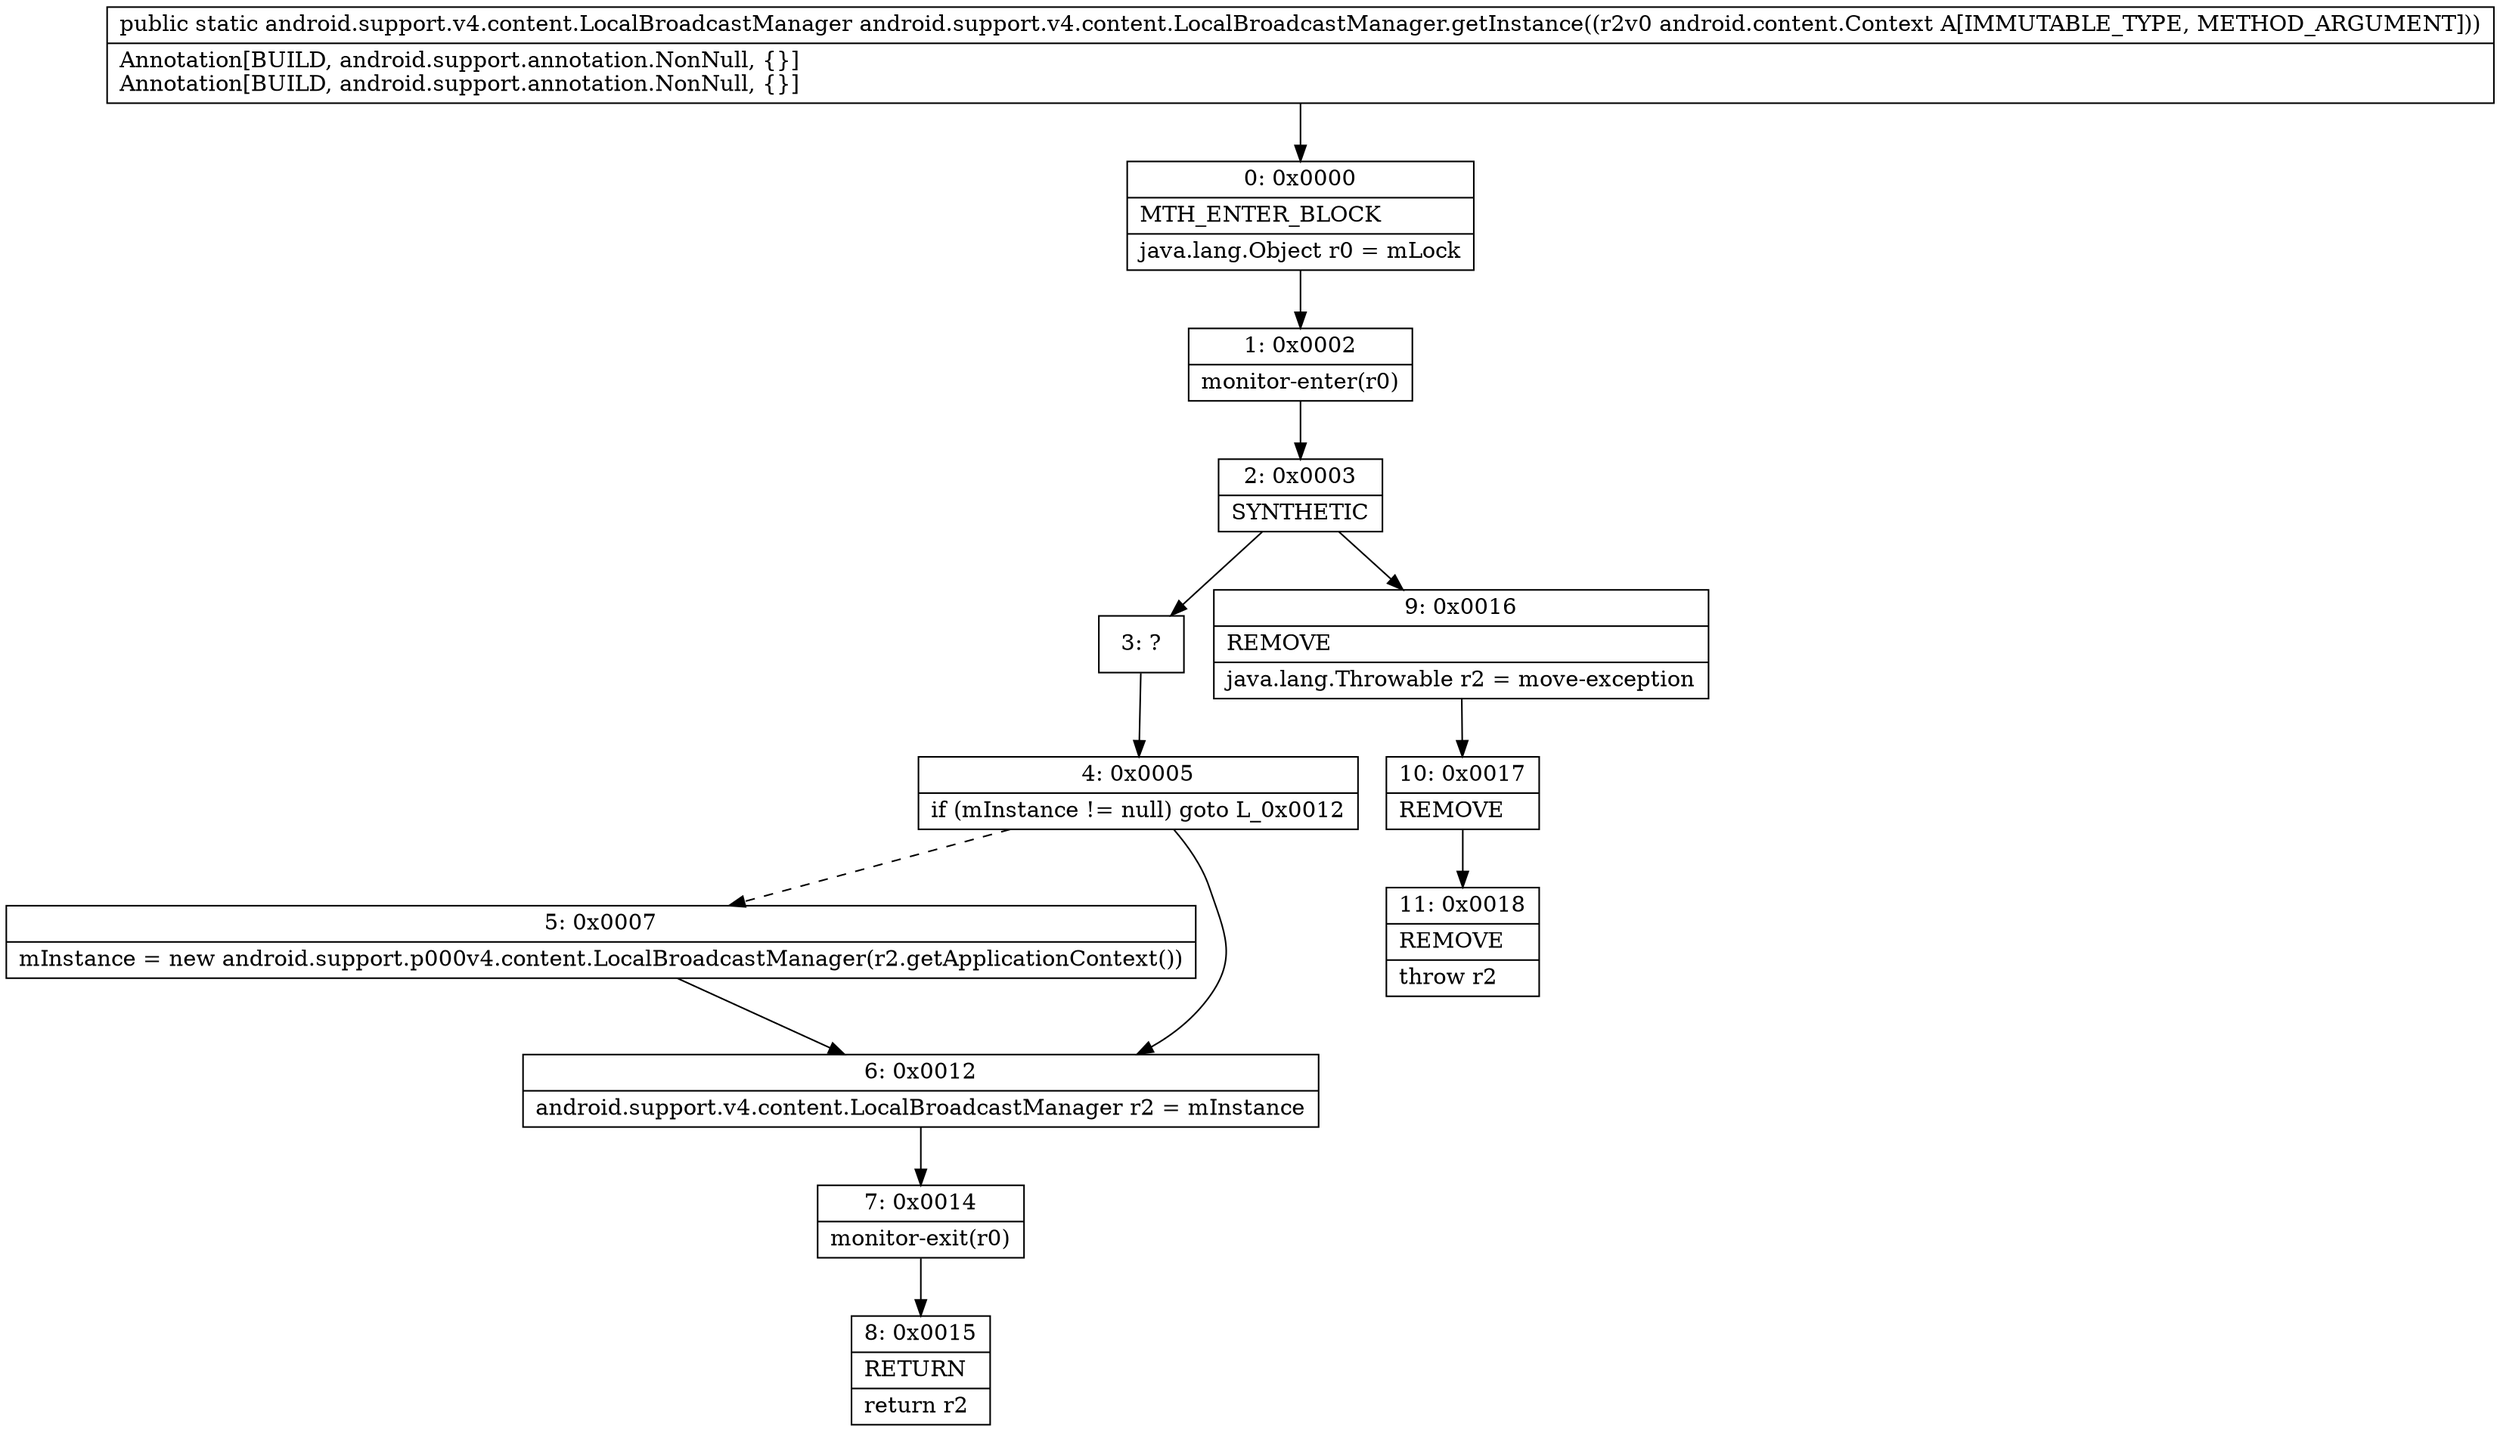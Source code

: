 digraph "CFG forandroid.support.v4.content.LocalBroadcastManager.getInstance(Landroid\/content\/Context;)Landroid\/support\/v4\/content\/LocalBroadcastManager;" {
Node_0 [shape=record,label="{0\:\ 0x0000|MTH_ENTER_BLOCK\l|java.lang.Object r0 = mLock\l}"];
Node_1 [shape=record,label="{1\:\ 0x0002|monitor\-enter(r0)\l}"];
Node_2 [shape=record,label="{2\:\ 0x0003|SYNTHETIC\l}"];
Node_3 [shape=record,label="{3\:\ ?}"];
Node_4 [shape=record,label="{4\:\ 0x0005|if (mInstance != null) goto L_0x0012\l}"];
Node_5 [shape=record,label="{5\:\ 0x0007|mInstance = new android.support.p000v4.content.LocalBroadcastManager(r2.getApplicationContext())\l}"];
Node_6 [shape=record,label="{6\:\ 0x0012|android.support.v4.content.LocalBroadcastManager r2 = mInstance\l}"];
Node_7 [shape=record,label="{7\:\ 0x0014|monitor\-exit(r0)\l}"];
Node_8 [shape=record,label="{8\:\ 0x0015|RETURN\l|return r2\l}"];
Node_9 [shape=record,label="{9\:\ 0x0016|REMOVE\l|java.lang.Throwable r2 = move\-exception\l}"];
Node_10 [shape=record,label="{10\:\ 0x0017|REMOVE\l}"];
Node_11 [shape=record,label="{11\:\ 0x0018|REMOVE\l|throw r2\l}"];
MethodNode[shape=record,label="{public static android.support.v4.content.LocalBroadcastManager android.support.v4.content.LocalBroadcastManager.getInstance((r2v0 android.content.Context A[IMMUTABLE_TYPE, METHOD_ARGUMENT]))  | Annotation[BUILD, android.support.annotation.NonNull, \{\}]\lAnnotation[BUILD, android.support.annotation.NonNull, \{\}]\l}"];
MethodNode -> Node_0;
Node_0 -> Node_1;
Node_1 -> Node_2;
Node_2 -> Node_3;
Node_2 -> Node_9;
Node_3 -> Node_4;
Node_4 -> Node_5[style=dashed];
Node_4 -> Node_6;
Node_5 -> Node_6;
Node_6 -> Node_7;
Node_7 -> Node_8;
Node_9 -> Node_10;
Node_10 -> Node_11;
}

